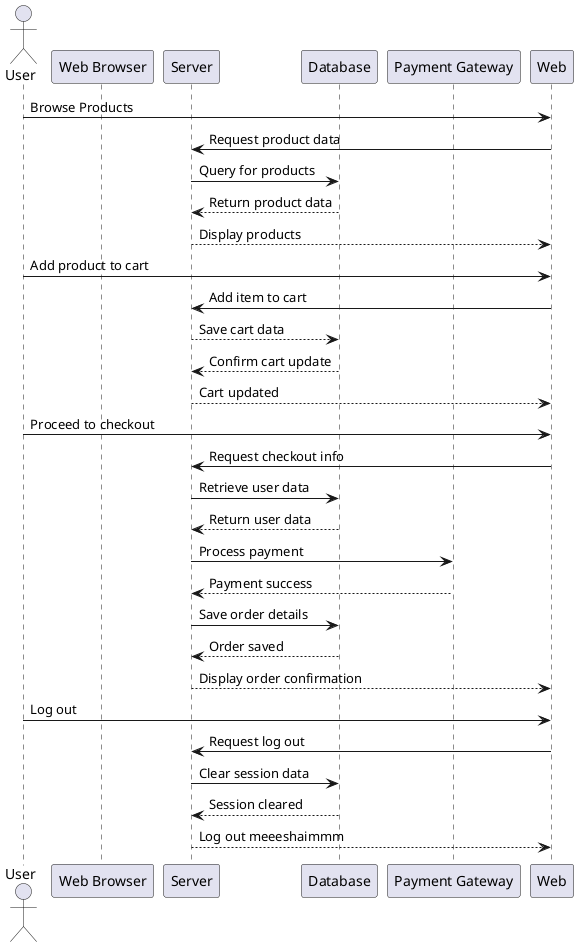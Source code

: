 
@startuml
actor User
participant "Web Browser" as Menoshame
participant "Server" as Server
participant "Database" as DB
participant "Payment Gateway" as Payment

User -> Web: Browse Products
Web -> Server: Request product data
Server -> DB: Query for products
DB --> Server: Return product data
Server --> Web: Display products

User -> Web: Add product to cart
Web -> Server: Add item to cart
Server --> DB: Save cart data
DB --> Server: Confirm cart update
Server --> Web: Cart updated

User -> Web: Proceed to checkout
Web -> Server: Request checkout info
Server -> DB: Retrieve user data
DB --> Server: Return user data
Server -> Payment: Process payment
Payment --> Server: Payment success
Server -> DB: Save order details
DB --> Server: Order saved
Server --> Web: Display order confirmation

User -> Web: Log out
Web -> Server: Request log out
Server -> DB: Clear session data
DB --> Server: Session cleared
Server --> Web: Log out meeeshaimmm

@enduml

